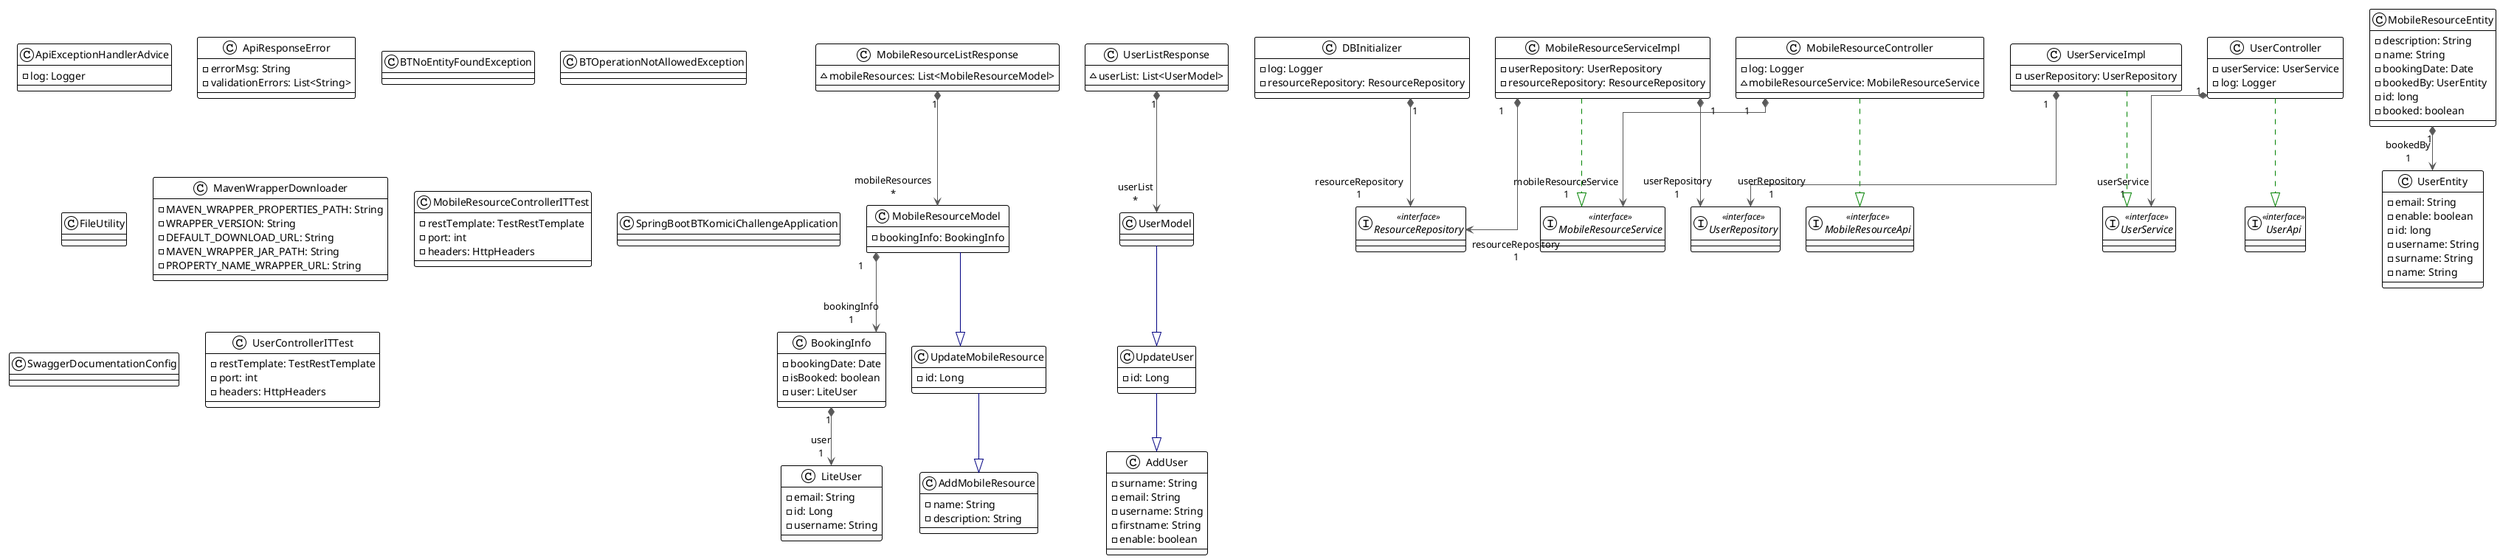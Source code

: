 @startuml

!theme plain
top to bottom direction
skinparam linetype ortho

class AddMobileResource {
  - name: String
  - description: String
}
class AddUser {
  - surname: String
  - email: String
  - username: String
  - firstname: String
  - enable: boolean
}
class ApiExceptionHandlerAdvice {
  - log: Logger
}
class ApiResponseError {
  - errorMsg: String
  - validationErrors: List<String>
}
class BTNoEntityFoundException
class BTOperationNotAllowedException
class BookingInfo {
  - bookingDate: Date
  - isBooked: boolean
  - user: LiteUser
}
class DBInitializer {
  - log: Logger
  - resourceRepository: ResourceRepository
}
class FileUtility
class LiteUser {
  - email: String
  - id: Long
  - username: String
}
class MavenWrapperDownloader {
  - MAVEN_WRAPPER_PROPERTIES_PATH: String
  - WRAPPER_VERSION: String
  - DEFAULT_DOWNLOAD_URL: String
  - MAVEN_WRAPPER_JAR_PATH: String
  - PROPERTY_NAME_WRAPPER_URL: String
}
interface MobileResourceApi << interface >>
class MobileResourceController {
  - log: Logger
  ~ mobileResourceService: MobileResourceService
}
class MobileResourceControllerITTest {
  - restTemplate: TestRestTemplate
  - port: int
  - headers: HttpHeaders
}
class MobileResourceEntity {
  - description: String
  - name: String
  - bookingDate: Date
  - bookedBy: UserEntity
  - id: long
  - booked: boolean
}
class MobileResourceListResponse {
  ~ mobileResources: List<MobileResourceModel>
}
class MobileResourceModel {
  - bookingInfo: BookingInfo
}
interface MobileResourceService << interface >>
class MobileResourceServiceImpl {
  - userRepository: UserRepository
  - resourceRepository: ResourceRepository
}
interface ResourceRepository << interface >>
class SpringBootBTKomiciChallengeApplication
class SwaggerDocumentationConfig
class UpdateMobileResource {
  - id: Long
}
class UpdateUser {
  - id: Long
}
interface UserApi << interface >>
class UserController {
  - userService: UserService
  - log: Logger
}
class UserControllerITTest {
  - restTemplate: TestRestTemplate
  - port: int
  - headers: HttpHeaders
}
class UserEntity {
  - email: String
  - enable: boolean
  - id: long
  - username: String
  - surname: String
  - name: String
}
class UserListResponse {
  ~ userList: List<UserModel>
}
class UserModel
interface UserRepository << interface >>
interface UserService << interface >>
class UserServiceImpl {
  - userRepository: UserRepository
}

BookingInfo                            "1" *-[#595959,plain]-> "user\n1" LiteUser                               
DBInitializer                          "1" *-[#595959,plain]-> "resourceRepository\n1" ResourceRepository                     
MobileResourceController                -[#008200,dashed]-^  MobileResourceApi                      
MobileResourceController               "1" *-[#595959,plain]-> "mobileResourceService\n1" MobileResourceService                  
MobileResourceEntity                   "1" *-[#595959,plain]-> "bookedBy\n1" UserEntity                             
MobileResourceListResponse             "1" *-[#595959,plain]-> "mobileResources\n*" MobileResourceModel                    
MobileResourceModel                    "1" *-[#595959,plain]-> "bookingInfo\n1" BookingInfo                            
MobileResourceModel                     -[#000082,plain]-^  UpdateMobileResource                   
MobileResourceServiceImpl               -[#008200,dashed]-^  MobileResourceService                  
MobileResourceServiceImpl              "1" *-[#595959,plain]-> "resourceRepository\n1" ResourceRepository                     
MobileResourceServiceImpl              "1" *-[#595959,plain]-> "userRepository\n1" UserRepository                         
UpdateMobileResource                    -[#000082,plain]-^  AddMobileResource                      
UpdateUser                              -[#000082,plain]-^  AddUser                                
UserController                          -[#008200,dashed]-^  UserApi                                
UserController                         "1" *-[#595959,plain]-> "userService\n1" UserService                            
UserListResponse                       "1" *-[#595959,plain]-> "userList\n*" UserModel                              
UserModel                               -[#000082,plain]-^  UpdateUser                             
UserServiceImpl                        "1" *-[#595959,plain]-> "userRepository\n1" UserRepository                         
UserServiceImpl                         -[#008200,dashed]-^  UserService                            
@enduml
